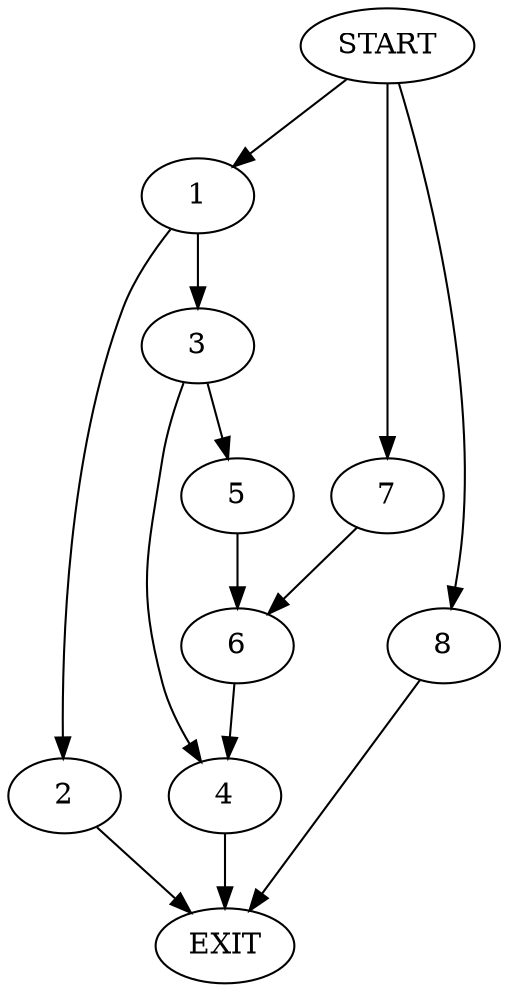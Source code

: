 digraph {
0 [label="START"]
9 [label="EXIT"]
0 -> 1
1 -> 2
1 -> 3
3 -> 4
3 -> 5
2 -> 9
4 -> 9
5 -> 6
6 -> 4
0 -> 7
7 -> 6
0 -> 8
8 -> 9
}
